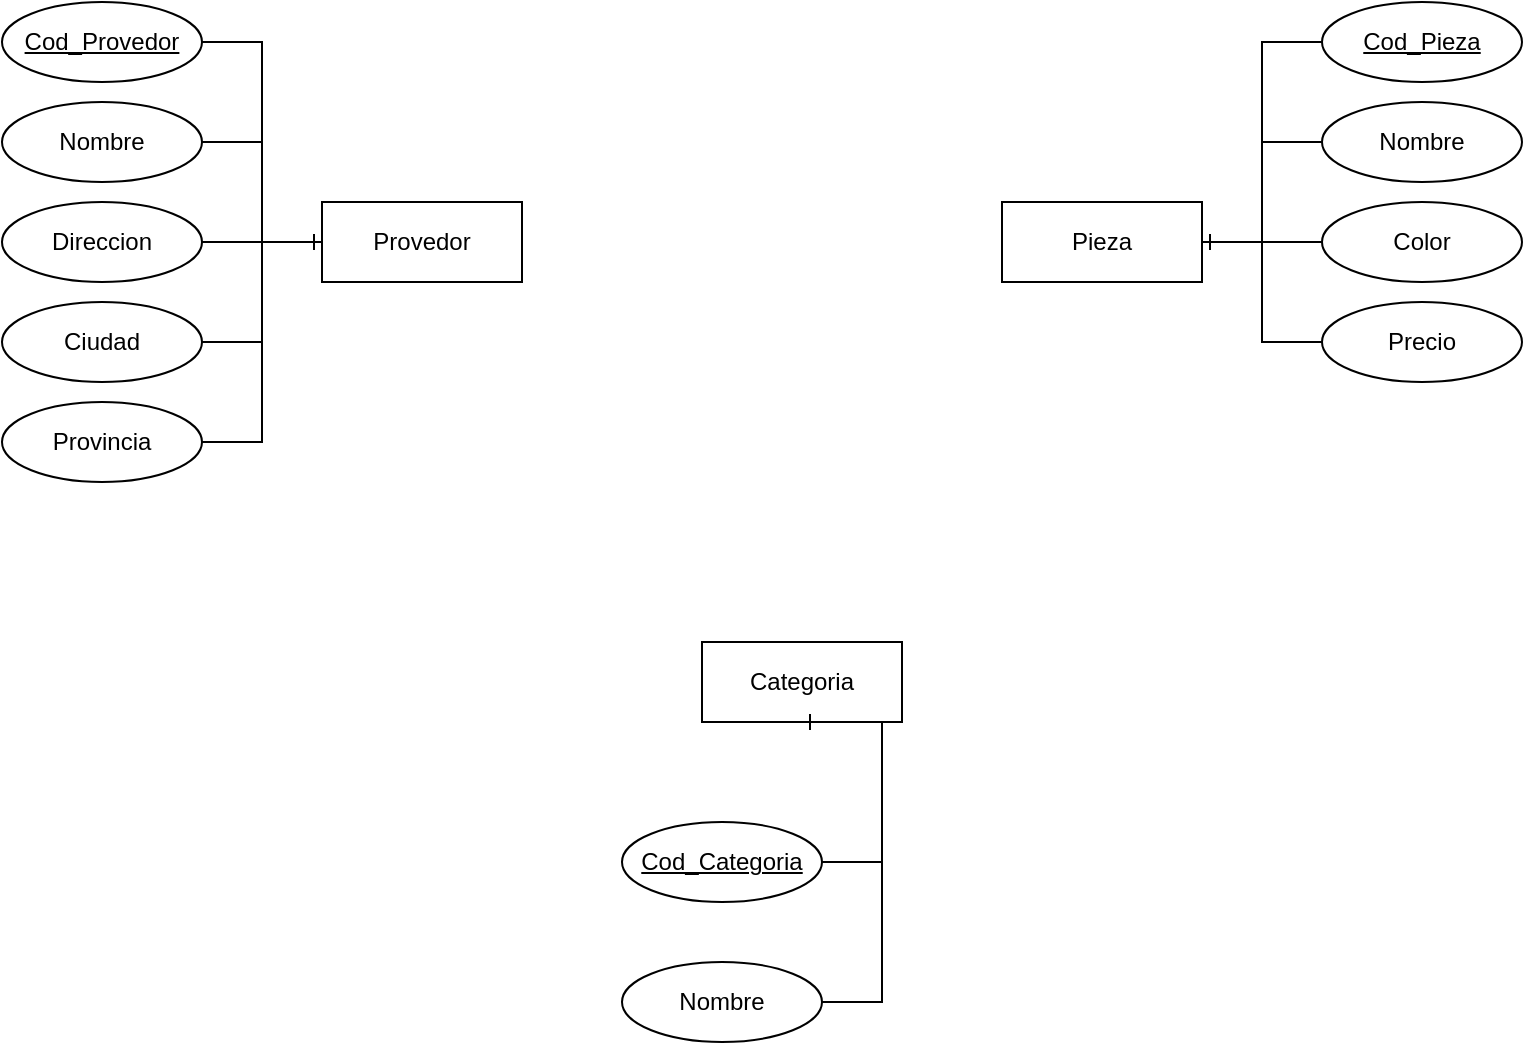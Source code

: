 <mxfile version="21.6.2" type="github">
  <diagram name="Page-1" id="jrfXAR7NFiyqUkJSURD9">
    <mxGraphModel dx="880" dy="510" grid="1" gridSize="10" guides="1" tooltips="1" connect="1" arrows="1" fold="1" page="1" pageScale="1" pageWidth="850" pageHeight="1100" math="0" shadow="0">
      <root>
        <mxCell id="0" />
        <mxCell id="1" parent="0" />
        <mxCell id="upm2bmq5loo3M3weXZuY-2" value="Provedor" style="whiteSpace=wrap;html=1;align=center;" vertex="1" parent="1">
          <mxGeometry x="160" y="100" width="100" height="40" as="geometry" />
        </mxCell>
        <mxCell id="upm2bmq5loo3M3weXZuY-3" value="Cod_Provedor" style="ellipse;whiteSpace=wrap;html=1;align=center;fontStyle=4;" vertex="1" parent="1">
          <mxGeometry width="100" height="40" as="geometry" />
        </mxCell>
        <mxCell id="upm2bmq5loo3M3weXZuY-4" value="Nombre" style="ellipse;whiteSpace=wrap;html=1;align=center;" vertex="1" parent="1">
          <mxGeometry y="50" width="100" height="40" as="geometry" />
        </mxCell>
        <mxCell id="upm2bmq5loo3M3weXZuY-5" value="Direccion" style="ellipse;whiteSpace=wrap;html=1;align=center;" vertex="1" parent="1">
          <mxGeometry y="100" width="100" height="40" as="geometry" />
        </mxCell>
        <mxCell id="upm2bmq5loo3M3weXZuY-6" value="&lt;div&gt;Ciudad&lt;/div&gt;" style="ellipse;whiteSpace=wrap;html=1;align=center;" vertex="1" parent="1">
          <mxGeometry y="150" width="100" height="40" as="geometry" />
        </mxCell>
        <mxCell id="upm2bmq5loo3M3weXZuY-7" value="Provincia" style="ellipse;whiteSpace=wrap;html=1;align=center;" vertex="1" parent="1">
          <mxGeometry y="200" width="100" height="40" as="geometry" />
        </mxCell>
        <mxCell id="upm2bmq5loo3M3weXZuY-8" value="" style="edgeStyle=entityRelationEdgeStyle;fontSize=12;html=1;endArrow=ERone;endFill=1;rounded=0;" edge="1" parent="1" source="upm2bmq5loo3M3weXZuY-3" target="upm2bmq5loo3M3weXZuY-2">
          <mxGeometry width="100" height="100" relative="1" as="geometry">
            <mxPoint x="370" y="320" as="sourcePoint" />
            <mxPoint x="470" y="220" as="targetPoint" />
          </mxGeometry>
        </mxCell>
        <mxCell id="upm2bmq5loo3M3weXZuY-9" value="" style="edgeStyle=entityRelationEdgeStyle;fontSize=12;html=1;endArrow=ERone;endFill=1;rounded=0;" edge="1" parent="1" source="upm2bmq5loo3M3weXZuY-4" target="upm2bmq5loo3M3weXZuY-2">
          <mxGeometry width="100" height="100" relative="1" as="geometry">
            <mxPoint x="370" y="320" as="sourcePoint" />
            <mxPoint x="470" y="220" as="targetPoint" />
          </mxGeometry>
        </mxCell>
        <mxCell id="upm2bmq5loo3M3weXZuY-10" value="" style="edgeStyle=entityRelationEdgeStyle;fontSize=12;html=1;endArrow=ERone;endFill=1;rounded=0;" edge="1" parent="1" source="upm2bmq5loo3M3weXZuY-5" target="upm2bmq5loo3M3weXZuY-2">
          <mxGeometry width="100" height="100" relative="1" as="geometry">
            <mxPoint x="370" y="320" as="sourcePoint" />
            <mxPoint x="470" y="220" as="targetPoint" />
          </mxGeometry>
        </mxCell>
        <mxCell id="upm2bmq5loo3M3weXZuY-11" value="" style="edgeStyle=entityRelationEdgeStyle;fontSize=12;html=1;endArrow=ERone;endFill=1;rounded=0;" edge="1" parent="1" source="upm2bmq5loo3M3weXZuY-6" target="upm2bmq5loo3M3weXZuY-2">
          <mxGeometry width="100" height="100" relative="1" as="geometry">
            <mxPoint x="370" y="320" as="sourcePoint" />
            <mxPoint x="470" y="220" as="targetPoint" />
          </mxGeometry>
        </mxCell>
        <mxCell id="upm2bmq5loo3M3weXZuY-12" value="" style="edgeStyle=entityRelationEdgeStyle;fontSize=12;html=1;endArrow=ERone;endFill=1;rounded=0;" edge="1" parent="1" source="upm2bmq5loo3M3weXZuY-7" target="upm2bmq5loo3M3weXZuY-2">
          <mxGeometry width="100" height="100" relative="1" as="geometry">
            <mxPoint x="370" y="320" as="sourcePoint" />
            <mxPoint x="470" y="220" as="targetPoint" />
          </mxGeometry>
        </mxCell>
        <mxCell id="upm2bmq5loo3M3weXZuY-13" value="Pieza" style="whiteSpace=wrap;html=1;align=center;" vertex="1" parent="1">
          <mxGeometry x="500" y="100" width="100" height="40" as="geometry" />
        </mxCell>
        <mxCell id="upm2bmq5loo3M3weXZuY-14" value="&lt;div&gt;Cod_Pieza&lt;/div&gt;" style="ellipse;whiteSpace=wrap;html=1;align=center;fontStyle=4;" vertex="1" parent="1">
          <mxGeometry x="660" width="100" height="40" as="geometry" />
        </mxCell>
        <mxCell id="upm2bmq5loo3M3weXZuY-15" value="&lt;div&gt;Nombre&lt;/div&gt;" style="ellipse;whiteSpace=wrap;html=1;align=center;" vertex="1" parent="1">
          <mxGeometry x="660" y="50" width="100" height="40" as="geometry" />
        </mxCell>
        <mxCell id="upm2bmq5loo3M3weXZuY-16" value="Color" style="ellipse;whiteSpace=wrap;html=1;align=center;" vertex="1" parent="1">
          <mxGeometry x="660" y="100" width="100" height="40" as="geometry" />
        </mxCell>
        <mxCell id="upm2bmq5loo3M3weXZuY-17" value="Precio" style="ellipse;whiteSpace=wrap;html=1;align=center;" vertex="1" parent="1">
          <mxGeometry x="660" y="150" width="100" height="40" as="geometry" />
        </mxCell>
        <mxCell id="upm2bmq5loo3M3weXZuY-19" value="" style="edgeStyle=entityRelationEdgeStyle;fontSize=12;html=1;endArrow=ERone;endFill=1;rounded=0;" edge="1" parent="1" source="upm2bmq5loo3M3weXZuY-15" target="upm2bmq5loo3M3weXZuY-13">
          <mxGeometry width="100" height="100" relative="1" as="geometry">
            <mxPoint x="370" y="320" as="sourcePoint" />
            <mxPoint x="470" y="220" as="targetPoint" />
          </mxGeometry>
        </mxCell>
        <mxCell id="upm2bmq5loo3M3weXZuY-20" value="" style="edgeStyle=entityRelationEdgeStyle;fontSize=12;html=1;endArrow=ERone;endFill=1;rounded=0;" edge="1" parent="1" source="upm2bmq5loo3M3weXZuY-16" target="upm2bmq5loo3M3weXZuY-13">
          <mxGeometry width="100" height="100" relative="1" as="geometry">
            <mxPoint x="370" y="320" as="sourcePoint" />
            <mxPoint x="470" y="220" as="targetPoint" />
          </mxGeometry>
        </mxCell>
        <mxCell id="upm2bmq5loo3M3weXZuY-21" value="" style="edgeStyle=entityRelationEdgeStyle;fontSize=12;html=1;endArrow=ERone;endFill=1;rounded=0;" edge="1" parent="1" source="upm2bmq5loo3M3weXZuY-17" target="upm2bmq5loo3M3weXZuY-13">
          <mxGeometry width="100" height="100" relative="1" as="geometry">
            <mxPoint x="370" y="320" as="sourcePoint" />
            <mxPoint x="470" y="220" as="targetPoint" />
          </mxGeometry>
        </mxCell>
        <mxCell id="upm2bmq5loo3M3weXZuY-22" value="" style="edgeStyle=entityRelationEdgeStyle;fontSize=12;html=1;endArrow=ERone;endFill=1;rounded=0;" edge="1" parent="1" source="upm2bmq5loo3M3weXZuY-14" target="upm2bmq5loo3M3weXZuY-13">
          <mxGeometry width="100" height="100" relative="1" as="geometry">
            <mxPoint x="370" y="320" as="sourcePoint" />
            <mxPoint x="470" y="220" as="targetPoint" />
          </mxGeometry>
        </mxCell>
        <mxCell id="upm2bmq5loo3M3weXZuY-23" value="Categoria" style="whiteSpace=wrap;html=1;align=center;" vertex="1" parent="1">
          <mxGeometry x="350" y="320" width="100" height="40" as="geometry" />
        </mxCell>
        <mxCell id="upm2bmq5loo3M3weXZuY-24" value="Cod_Categoria" style="ellipse;whiteSpace=wrap;html=1;align=center;fontStyle=4;" vertex="1" parent="1">
          <mxGeometry x="310" y="410" width="100" height="40" as="geometry" />
        </mxCell>
        <mxCell id="upm2bmq5loo3M3weXZuY-25" value="Nombre" style="ellipse;whiteSpace=wrap;html=1;align=center;" vertex="1" parent="1">
          <mxGeometry x="310" y="480" width="100" height="40" as="geometry" />
        </mxCell>
        <mxCell id="upm2bmq5loo3M3weXZuY-26" value="" style="edgeStyle=entityRelationEdgeStyle;fontSize=12;html=1;endArrow=ERone;endFill=1;rounded=0;entryX=0.5;entryY=1;entryDx=0;entryDy=0;" edge="1" parent="1" source="upm2bmq5loo3M3weXZuY-24" target="upm2bmq5loo3M3weXZuY-23">
          <mxGeometry width="100" height="100" relative="1" as="geometry">
            <mxPoint x="370" y="350" as="sourcePoint" />
            <mxPoint x="470" y="250" as="targetPoint" />
          </mxGeometry>
        </mxCell>
        <mxCell id="upm2bmq5loo3M3weXZuY-27" value="" style="edgeStyle=entityRelationEdgeStyle;fontSize=12;html=1;endArrow=ERone;endFill=1;rounded=0;entryX=0.5;entryY=1;entryDx=0;entryDy=0;" edge="1" parent="1" source="upm2bmq5loo3M3weXZuY-25" target="upm2bmq5loo3M3weXZuY-23">
          <mxGeometry width="100" height="100" relative="1" as="geometry">
            <mxPoint x="370" y="350" as="sourcePoint" />
            <mxPoint x="470" y="250" as="targetPoint" />
          </mxGeometry>
        </mxCell>
      </root>
    </mxGraphModel>
  </diagram>
</mxfile>
